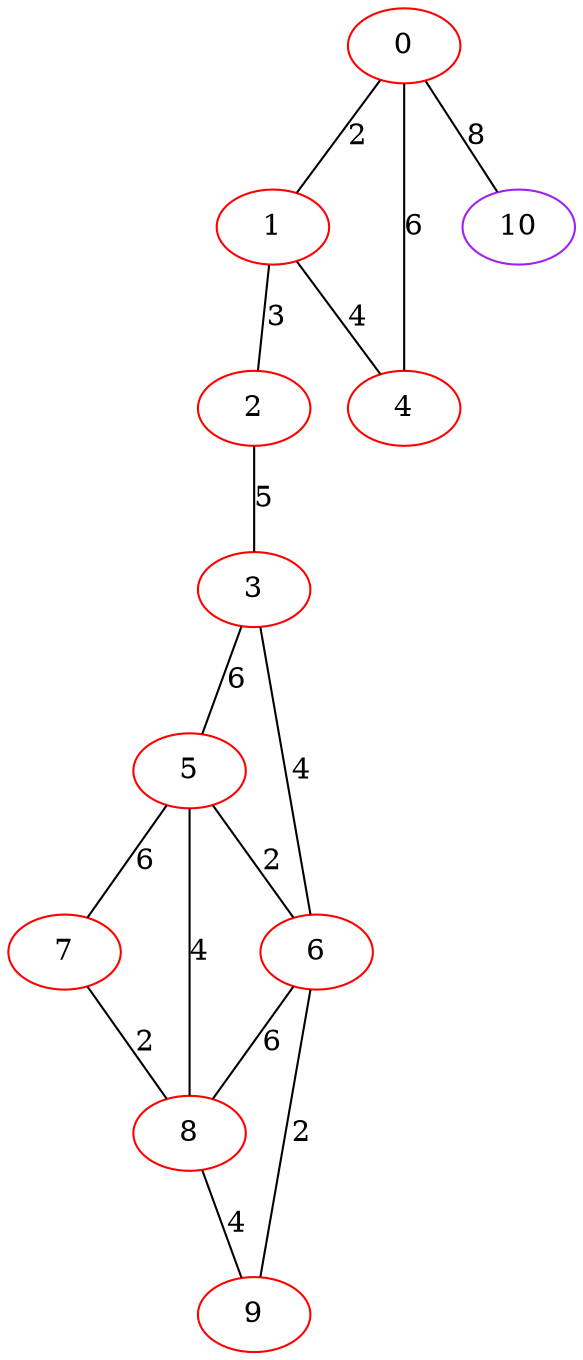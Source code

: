 graph "" {
0 [color=red, weight=1];
1 [color=red, weight=1];
2 [color=red, weight=1];
3 [color=red, weight=1];
4 [color=red, weight=1];
5 [color=red, weight=1];
6 [color=red, weight=1];
7 [color=red, weight=1];
8 [color=red, weight=1];
9 [color=red, weight=1];
10 [color=purple, weight=4];
0 -- 1  [key=0, label=2];
0 -- 10  [key=0, label=8];
0 -- 4  [key=0, label=6];
1 -- 2  [key=0, label=3];
1 -- 4  [key=0, label=4];
2 -- 3  [key=0, label=5];
3 -- 5  [key=0, label=6];
3 -- 6  [key=0, label=4];
5 -- 8  [key=0, label=4];
5 -- 6  [key=0, label=2];
5 -- 7  [key=0, label=6];
6 -- 8  [key=0, label=6];
6 -- 9  [key=0, label=2];
7 -- 8  [key=0, label=2];
8 -- 9  [key=0, label=4];
}
